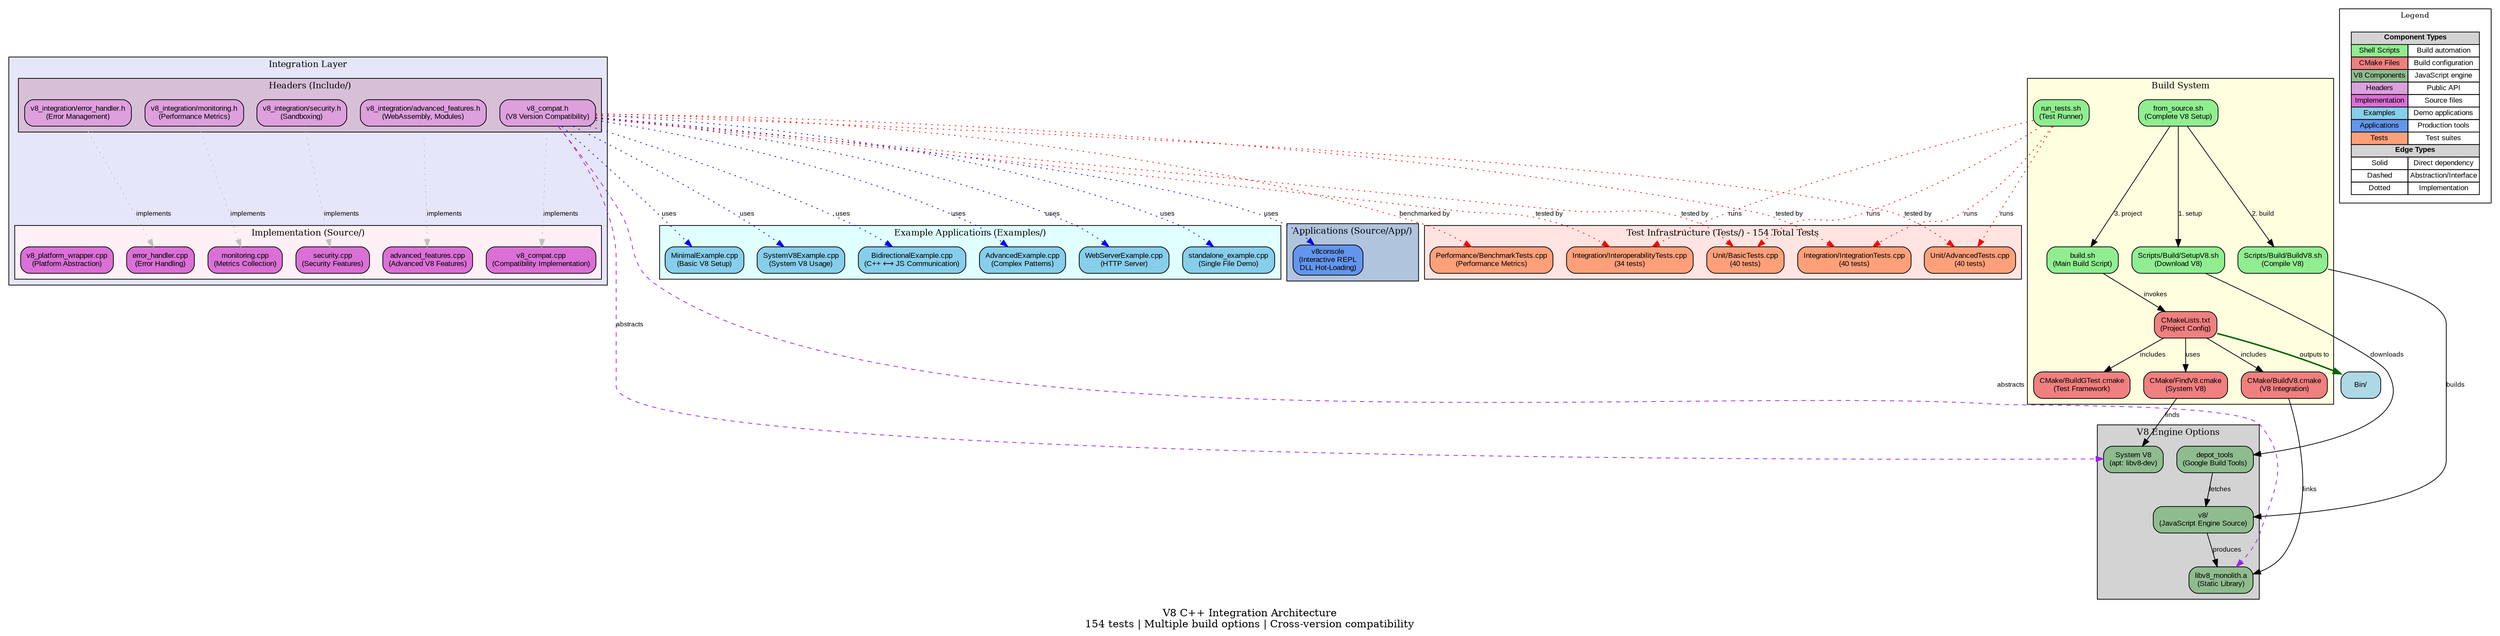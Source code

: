 digraph V8CppIntegrationArchitecture {
    // Graph settings
    rankdir=TB;
    node [shape=box, style="rounded,filled", fontname="Arial", fontsize=10];
    edge [fontname="Arial", fontsize=9];
    compound=true;
    
    // Color scheme
    node [fillcolor=lightblue];
    
    // Subgraphs for organization
    subgraph cluster_build {
        label="Build System";
        style=filled;
        fillcolor=lightyellow;
        fontsize=12;
        
        // Shell scripts
        node [fillcolor=lightgreen];
        "build.sh" [label="build.sh\n(Main Build Script)"];
        "from_source.sh" [label="from_source.sh\n(Complete V8 Setup)"];
        "SetupV8.sh" [label="Scripts/Build/SetupV8.sh\n(Download V8)"];
        "BuildV8.sh" [label="Scripts/Build/BuildV8.sh\n(Compile V8)"];
        "run_tests.sh" [label="run_tests.sh\n(Test Runner)"];
        
        // CMake
        node [fillcolor=lightcoral];
        "CMakeLists.txt" [label="CMakeLists.txt\n(Project Config)"];
        "BuildV8.cmake" [label="CMake/BuildV8.cmake\n(V8 Integration)"];
        "FindV8.cmake" [label="CMake/FindV8.cmake\n(System V8)"];
        "BuildGTest.cmake" [label="CMake/BuildGTest.cmake\n(Test Framework)"];
    }
    
    subgraph cluster_v8 {
        label="V8 Engine Options";
        style=filled;
        fillcolor=lightgray;
        fontsize=12;
        
        node [fillcolor=darkseagreen];
        "depot_tools" [label="depot_tools\n(Google Build Tools)"];
        "V8 Source" [label="v8/\n(JavaScript Engine Source)"];
        "libv8_monolith.a" [label="libv8_monolith.a\n(Static Library)"];
        "System V8" [label="System V8\n(apt: libv8-dev)"];
    }
    
    subgraph cluster_integration {
        label="Integration Layer";
        style=filled;
        fillcolor=lavender;
        fontsize=12;
        
        subgraph cluster_headers {
            label="Headers (Include/)";
            style=filled;
            fillcolor=thistle;
            
            node [fillcolor=plum];
            "v8_compat.h" [label="v8_compat.h\n(V8 Version Compatibility)"];
            "error_handler.h" [label="v8_integration/error_handler.h\n(Error Management)"];
            "monitoring.h" [label="v8_integration/monitoring.h\n(Performance Metrics)"];
            "security.h" [label="v8_integration/security.h\n(Sandboxing)"];
            "advanced_features.h" [label="v8_integration/advanced_features.h\n(WebAssembly, Modules)"];
        }
        
        subgraph cluster_impl {
            label="Implementation (Source/)";
            style=filled;
            fillcolor=lavenderblush;
            
            node [fillcolor=orchid];
            "v8_compat.cpp" [label="v8_compat.cpp\n(Compatibility Implementation)"];
            "error_handler.cpp" [label="error_handler.cpp\n(Error Handling)"];
            "monitoring.cpp" [label="monitoring.cpp\n(Metrics Collection)"];
            "security.cpp" [label="security.cpp\n(Security Features)"];
            "advanced_features.cpp" [label="advanced_features.cpp\n(Advanced V8 Features)"];
            "v8_platform_wrapper.cpp" [label="v8_platform_wrapper.cpp\n(Platform Abstraction)"];
        }
    }
    
    subgraph cluster_examples {
        label="Example Applications (Examples/)";
        style=filled;
        fillcolor=lightcyan;
        fontsize=12;
        
        node [fillcolor=skyblue];
        "MinimalExample" [label="MinimalExample.cpp\n(Basic V8 Setup)"];
        "SystemV8Example" [label="SystemV8Example.cpp\n(System V8 Usage)"];
        "BidirectionalExample" [label="BidirectionalExample.cpp\n(C++ ⟷ JS Communication)"];
        "AdvancedExample" [label="AdvancedExample.cpp\n(Complex Patterns)"];
        "WebServerExample" [label="WebServerExample.cpp\n(HTTP Server)"];
        "standalone_example" [label="standalone_example.cpp\n(Single File Demo)"];
    }
    
    subgraph cluster_apps {
        label="Applications (Source/App/)";
        style=filled;
        fillcolor=lightsteelblue;
        fontsize=12;
        
        node [fillcolor=cornflowerblue];
        "v8console" [label="v8console\n(Interactive REPL\nDLL Hot-Loading)"];
    }
    
    subgraph cluster_tests {
        label="Test Infrastructure (Tests/) - 154 Total Tests";
        style=filled;
        fillcolor=mistyrose;
        fontsize=12;
        
        node [fillcolor=lightsalmon];
        "BasicTests" [label="Unit/BasicTests.cpp\n(40 tests)"];
        "AdvancedTests" [label="Unit/AdvancedTests.cpp\n(40 tests)"];
        "IntegrationTests" [label="Integration/IntegrationTests.cpp\n(40 tests)"];
        "InteroperabilityTests" [label="Integration/InteroperabilityTests.cpp\n(34 tests)"];
        "BenchmarkTests" [label="Performance/BenchmarkTests.cpp\n(Performance Metrics)"];
    }
    
    // Build flow connections
    edge [color=black];
    "build.sh" -> "CMakeLists.txt" [label="invokes"];
    "from_source.sh" -> "SetupV8.sh" [label="1. setup"];
    "from_source.sh" -> "BuildV8.sh" [label="2. build"];
    "from_source.sh" -> "build.sh" [label="3. project"];
    
    "SetupV8.sh" -> "depot_tools" [label="downloads"];
    "depot_tools" -> "V8 Source" [label="fetches"];
    "BuildV8.sh" -> "V8 Source" [label="builds"];
    "V8 Source" -> "libv8_monolith.a" [label="produces"];
    
    "CMakeLists.txt" -> "BuildV8.cmake" [label="includes"];
    "CMakeLists.txt" -> "FindV8.cmake" [label="uses"];
    "CMakeLists.txt" -> "BuildGTest.cmake" [label="includes"];
    "BuildV8.cmake" -> "libv8_monolith.a" [label="links"];
    "FindV8.cmake" -> "System V8" [label="finds"];
    
    // Integration connections
    edge [color=purple];
    "v8_compat.h" -> "libv8_monolith.a" [label="abstracts", style=dashed];
    "v8_compat.h" -> "System V8" [label="abstracts", style=dashed];
    
    // Header to implementation
    edge [color=gray, style=dotted];
    "v8_compat.h" -> "v8_compat.cpp" [label="implements"];
    "error_handler.h" -> "error_handler.cpp" [label="implements"];
    "monitoring.h" -> "monitoring.cpp" [label="implements"];
    "security.h" -> "security.cpp" [label="implements"];
    "advanced_features.h" -> "advanced_features.cpp" [label="implements"];
    
    // Example connections
    edge [color=blue];
    "v8_compat.h" -> "MinimalExample" [label="uses"];
    "v8_compat.h" -> "SystemV8Example" [label="uses"];
    "v8_compat.h" -> "BidirectionalExample" [label="uses"];
    "v8_compat.h" -> "AdvancedExample" [label="uses"];
    "v8_compat.h" -> "WebServerExample" [label="uses"];
    "v8_compat.h" -> "standalone_example" [label="uses"];
    "v8_compat.h" -> "v8console" [label="uses"];
    
    // Test connections
    edge [color=red];
    "v8_compat.h" -> "BasicTests" [label="tested by"];
    "v8_compat.h" -> "AdvancedTests" [label="tested by"];
    "v8_compat.h" -> "IntegrationTests" [label="tested by"];
    "v8_compat.h" -> "InteroperabilityTests" [label="tested by"];
    "v8_compat.h" -> "BenchmarkTests" [label="benchmarked by"];
    
    // Test runner
    "run_tests.sh" -> "BasicTests" [label="runs"];
    "run_tests.sh" -> "AdvancedTests" [label="runs"];
    "run_tests.sh" -> "IntegrationTests" [label="runs"];
    "run_tests.sh" -> "InteroperabilityTests" [label="runs"];
    
    // Output artifacts
    edge [color=darkgreen, style=bold];
    "CMakeLists.txt" -> "Bin/" [label="outputs to", style=bold];
    
    // Legend
    subgraph cluster_legend {
        label="Legend";
        style=filled;
        fillcolor=white;
        fontsize=10;
        
        node [shape=plaintext, fillcolor=white];
        legend [label=<
            <TABLE BORDER="0" CELLBORDER="1" CELLSPACING="0">
            <TR><TD COLSPAN="2" BGCOLOR="lightgray"><B>Component Types</B></TD></TR>
            <TR><TD BGCOLOR="lightgreen">Shell Scripts</TD><TD>Build automation</TD></TR>
            <TR><TD BGCOLOR="lightcoral">CMake Files</TD><TD>Build configuration</TD></TR>
            <TR><TD BGCOLOR="darkseagreen">V8 Components</TD><TD>JavaScript engine</TD></TR>
            <TR><TD BGCOLOR="plum">Headers</TD><TD>Public API</TD></TR>
            <TR><TD BGCOLOR="orchid">Implementation</TD><TD>Source files</TD></TR>
            <TR><TD BGCOLOR="skyblue">Examples</TD><TD>Demo applications</TD></TR>
            <TR><TD BGCOLOR="cornflowerblue">Applications</TD><TD>Production tools</TD></TR>
            <TR><TD BGCOLOR="lightsalmon">Tests</TD><TD>Test suites</TD></TR>
            <TR><TD COLSPAN="2" BGCOLOR="lightgray"><B>Edge Types</B></TD></TR>
            <TR><TD>Solid</TD><TD>Direct dependency</TD></TR>
            <TR><TD>Dashed</TD><TD>Abstraction/Interface</TD></TR>
            <TR><TD>Dotted</TD><TD>Implementation</TD></TR>
            </TABLE>
        >];
    }
    
    // Note about the project
    labelloc="b";
    label="V8 C++ Integration Architecture\n154 tests | Multiple build options | Cross-version compatibility";
}
